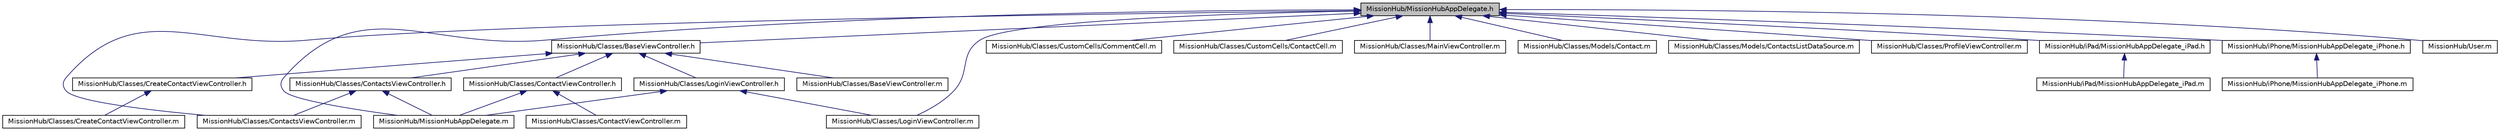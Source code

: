 digraph G
{
  edge [fontname="Helvetica",fontsize="10",labelfontname="Helvetica",labelfontsize="10"];
  node [fontname="Helvetica",fontsize="10",shape=record];
  Node1 [label="MissionHub/MissionHubAppDelegate.h",height=0.2,width=0.4,color="black", fillcolor="grey75", style="filled" fontcolor="black"];
  Node1 -> Node2 [dir="back",color="midnightblue",fontsize="10",style="solid",fontname="Helvetica"];
  Node2 [label="MissionHub/Classes/BaseViewController.h",height=0.2,width=0.4,color="black", fillcolor="white", style="filled",URL="$_base_view_controller_8h.html"];
  Node2 -> Node3 [dir="back",color="midnightblue",fontsize="10",style="solid",fontname="Helvetica"];
  Node3 [label="MissionHub/Classes/BaseViewController.m",height=0.2,width=0.4,color="black", fillcolor="white", style="filled",URL="$_base_view_controller_8m.html"];
  Node2 -> Node4 [dir="back",color="midnightblue",fontsize="10",style="solid",fontname="Helvetica"];
  Node4 [label="MissionHub/Classes/ContactsViewController.h",height=0.2,width=0.4,color="black", fillcolor="white", style="filled",URL="$_contacts_view_controller_8h.html"];
  Node4 -> Node5 [dir="back",color="midnightblue",fontsize="10",style="solid",fontname="Helvetica"];
  Node5 [label="MissionHub/Classes/ContactsViewController.m",height=0.2,width=0.4,color="black", fillcolor="white", style="filled",URL="$_contacts_view_controller_8m.html"];
  Node4 -> Node6 [dir="back",color="midnightblue",fontsize="10",style="solid",fontname="Helvetica"];
  Node6 [label="MissionHub/MissionHubAppDelegate.m",height=0.2,width=0.4,color="black", fillcolor="white", style="filled",URL="$_mission_hub_app_delegate_8m.html"];
  Node2 -> Node7 [dir="back",color="midnightblue",fontsize="10",style="solid",fontname="Helvetica"];
  Node7 [label="MissionHub/Classes/ContactViewController.h",height=0.2,width=0.4,color="black", fillcolor="white", style="filled",URL="$_contact_view_controller_8h.html"];
  Node7 -> Node8 [dir="back",color="midnightblue",fontsize="10",style="solid",fontname="Helvetica"];
  Node8 [label="MissionHub/Classes/ContactViewController.m",height=0.2,width=0.4,color="black", fillcolor="white", style="filled",URL="$_contact_view_controller_8m.html"];
  Node7 -> Node6 [dir="back",color="midnightblue",fontsize="10",style="solid",fontname="Helvetica"];
  Node2 -> Node9 [dir="back",color="midnightblue",fontsize="10",style="solid",fontname="Helvetica"];
  Node9 [label="MissionHub/Classes/CreateContactViewController.h",height=0.2,width=0.4,color="black", fillcolor="white", style="filled",URL="$_create_contact_view_controller_8h.html"];
  Node9 -> Node10 [dir="back",color="midnightblue",fontsize="10",style="solid",fontname="Helvetica"];
  Node10 [label="MissionHub/Classes/CreateContactViewController.m",height=0.2,width=0.4,color="black", fillcolor="white", style="filled",URL="$_create_contact_view_controller_8m.html"];
  Node2 -> Node11 [dir="back",color="midnightblue",fontsize="10",style="solid",fontname="Helvetica"];
  Node11 [label="MissionHub/Classes/LoginViewController.h",height=0.2,width=0.4,color="black", fillcolor="white", style="filled",URL="$_login_view_controller_8h.html"];
  Node11 -> Node12 [dir="back",color="midnightblue",fontsize="10",style="solid",fontname="Helvetica"];
  Node12 [label="MissionHub/Classes/LoginViewController.m",height=0.2,width=0.4,color="black", fillcolor="white", style="filled",URL="$_login_view_controller_8m.html"];
  Node11 -> Node6 [dir="back",color="midnightblue",fontsize="10",style="solid",fontname="Helvetica"];
  Node1 -> Node5 [dir="back",color="midnightblue",fontsize="10",style="solid",fontname="Helvetica"];
  Node1 -> Node13 [dir="back",color="midnightblue",fontsize="10",style="solid",fontname="Helvetica"];
  Node13 [label="MissionHub/Classes/CustomCells/CommentCell.m",height=0.2,width=0.4,color="black", fillcolor="white", style="filled",URL="$_comment_cell_8m.html"];
  Node1 -> Node14 [dir="back",color="midnightblue",fontsize="10",style="solid",fontname="Helvetica"];
  Node14 [label="MissionHub/Classes/CustomCells/ContactCell.m",height=0.2,width=0.4,color="black", fillcolor="white", style="filled",URL="$_contact_cell_8m.html"];
  Node1 -> Node12 [dir="back",color="midnightblue",fontsize="10",style="solid",fontname="Helvetica"];
  Node1 -> Node15 [dir="back",color="midnightblue",fontsize="10",style="solid",fontname="Helvetica"];
  Node15 [label="MissionHub/Classes/MainViewController.m",height=0.2,width=0.4,color="black", fillcolor="white", style="filled",URL="$_main_view_controller_8m.html"];
  Node1 -> Node16 [dir="back",color="midnightblue",fontsize="10",style="solid",fontname="Helvetica"];
  Node16 [label="MissionHub/Classes/Models/Contact.m",height=0.2,width=0.4,color="black", fillcolor="white", style="filled",URL="$_contact_8m.html"];
  Node1 -> Node17 [dir="back",color="midnightblue",fontsize="10",style="solid",fontname="Helvetica"];
  Node17 [label="MissionHub/Classes/Models/ContactsListDataSource.m",height=0.2,width=0.4,color="black", fillcolor="white", style="filled",URL="$_contacts_list_data_source_8m.html"];
  Node1 -> Node18 [dir="back",color="midnightblue",fontsize="10",style="solid",fontname="Helvetica"];
  Node18 [label="MissionHub/Classes/ProfileViewController.m",height=0.2,width=0.4,color="black", fillcolor="white", style="filled",URL="$_profile_view_controller_8m.html"];
  Node1 -> Node19 [dir="back",color="midnightblue",fontsize="10",style="solid",fontname="Helvetica"];
  Node19 [label="MissionHub/iPad/MissionHubAppDelegate_iPad.h",height=0.2,width=0.4,color="black", fillcolor="white", style="filled",URL="$_mission_hub_app_delegate__i_pad_8h.html"];
  Node19 -> Node20 [dir="back",color="midnightblue",fontsize="10",style="solid",fontname="Helvetica"];
  Node20 [label="MissionHub/iPad/MissionHubAppDelegate_iPad.m",height=0.2,width=0.4,color="black", fillcolor="white", style="filled",URL="$_mission_hub_app_delegate__i_pad_8m.html"];
  Node1 -> Node21 [dir="back",color="midnightblue",fontsize="10",style="solid",fontname="Helvetica"];
  Node21 [label="MissionHub/iPhone/MissionHubAppDelegate_iPhone.h",height=0.2,width=0.4,color="black", fillcolor="white", style="filled",URL="$_mission_hub_app_delegate__i_phone_8h.html"];
  Node21 -> Node22 [dir="back",color="midnightblue",fontsize="10",style="solid",fontname="Helvetica"];
  Node22 [label="MissionHub/iPhone/MissionHubAppDelegate_iPhone.m",height=0.2,width=0.4,color="black", fillcolor="white", style="filled",URL="$_mission_hub_app_delegate__i_phone_8m.html"];
  Node1 -> Node6 [dir="back",color="midnightblue",fontsize="10",style="solid",fontname="Helvetica"];
  Node1 -> Node23 [dir="back",color="midnightblue",fontsize="10",style="solid",fontname="Helvetica"];
  Node23 [label="MissionHub/User.m",height=0.2,width=0.4,color="black", fillcolor="white", style="filled",URL="$_user_8m.html"];
}
